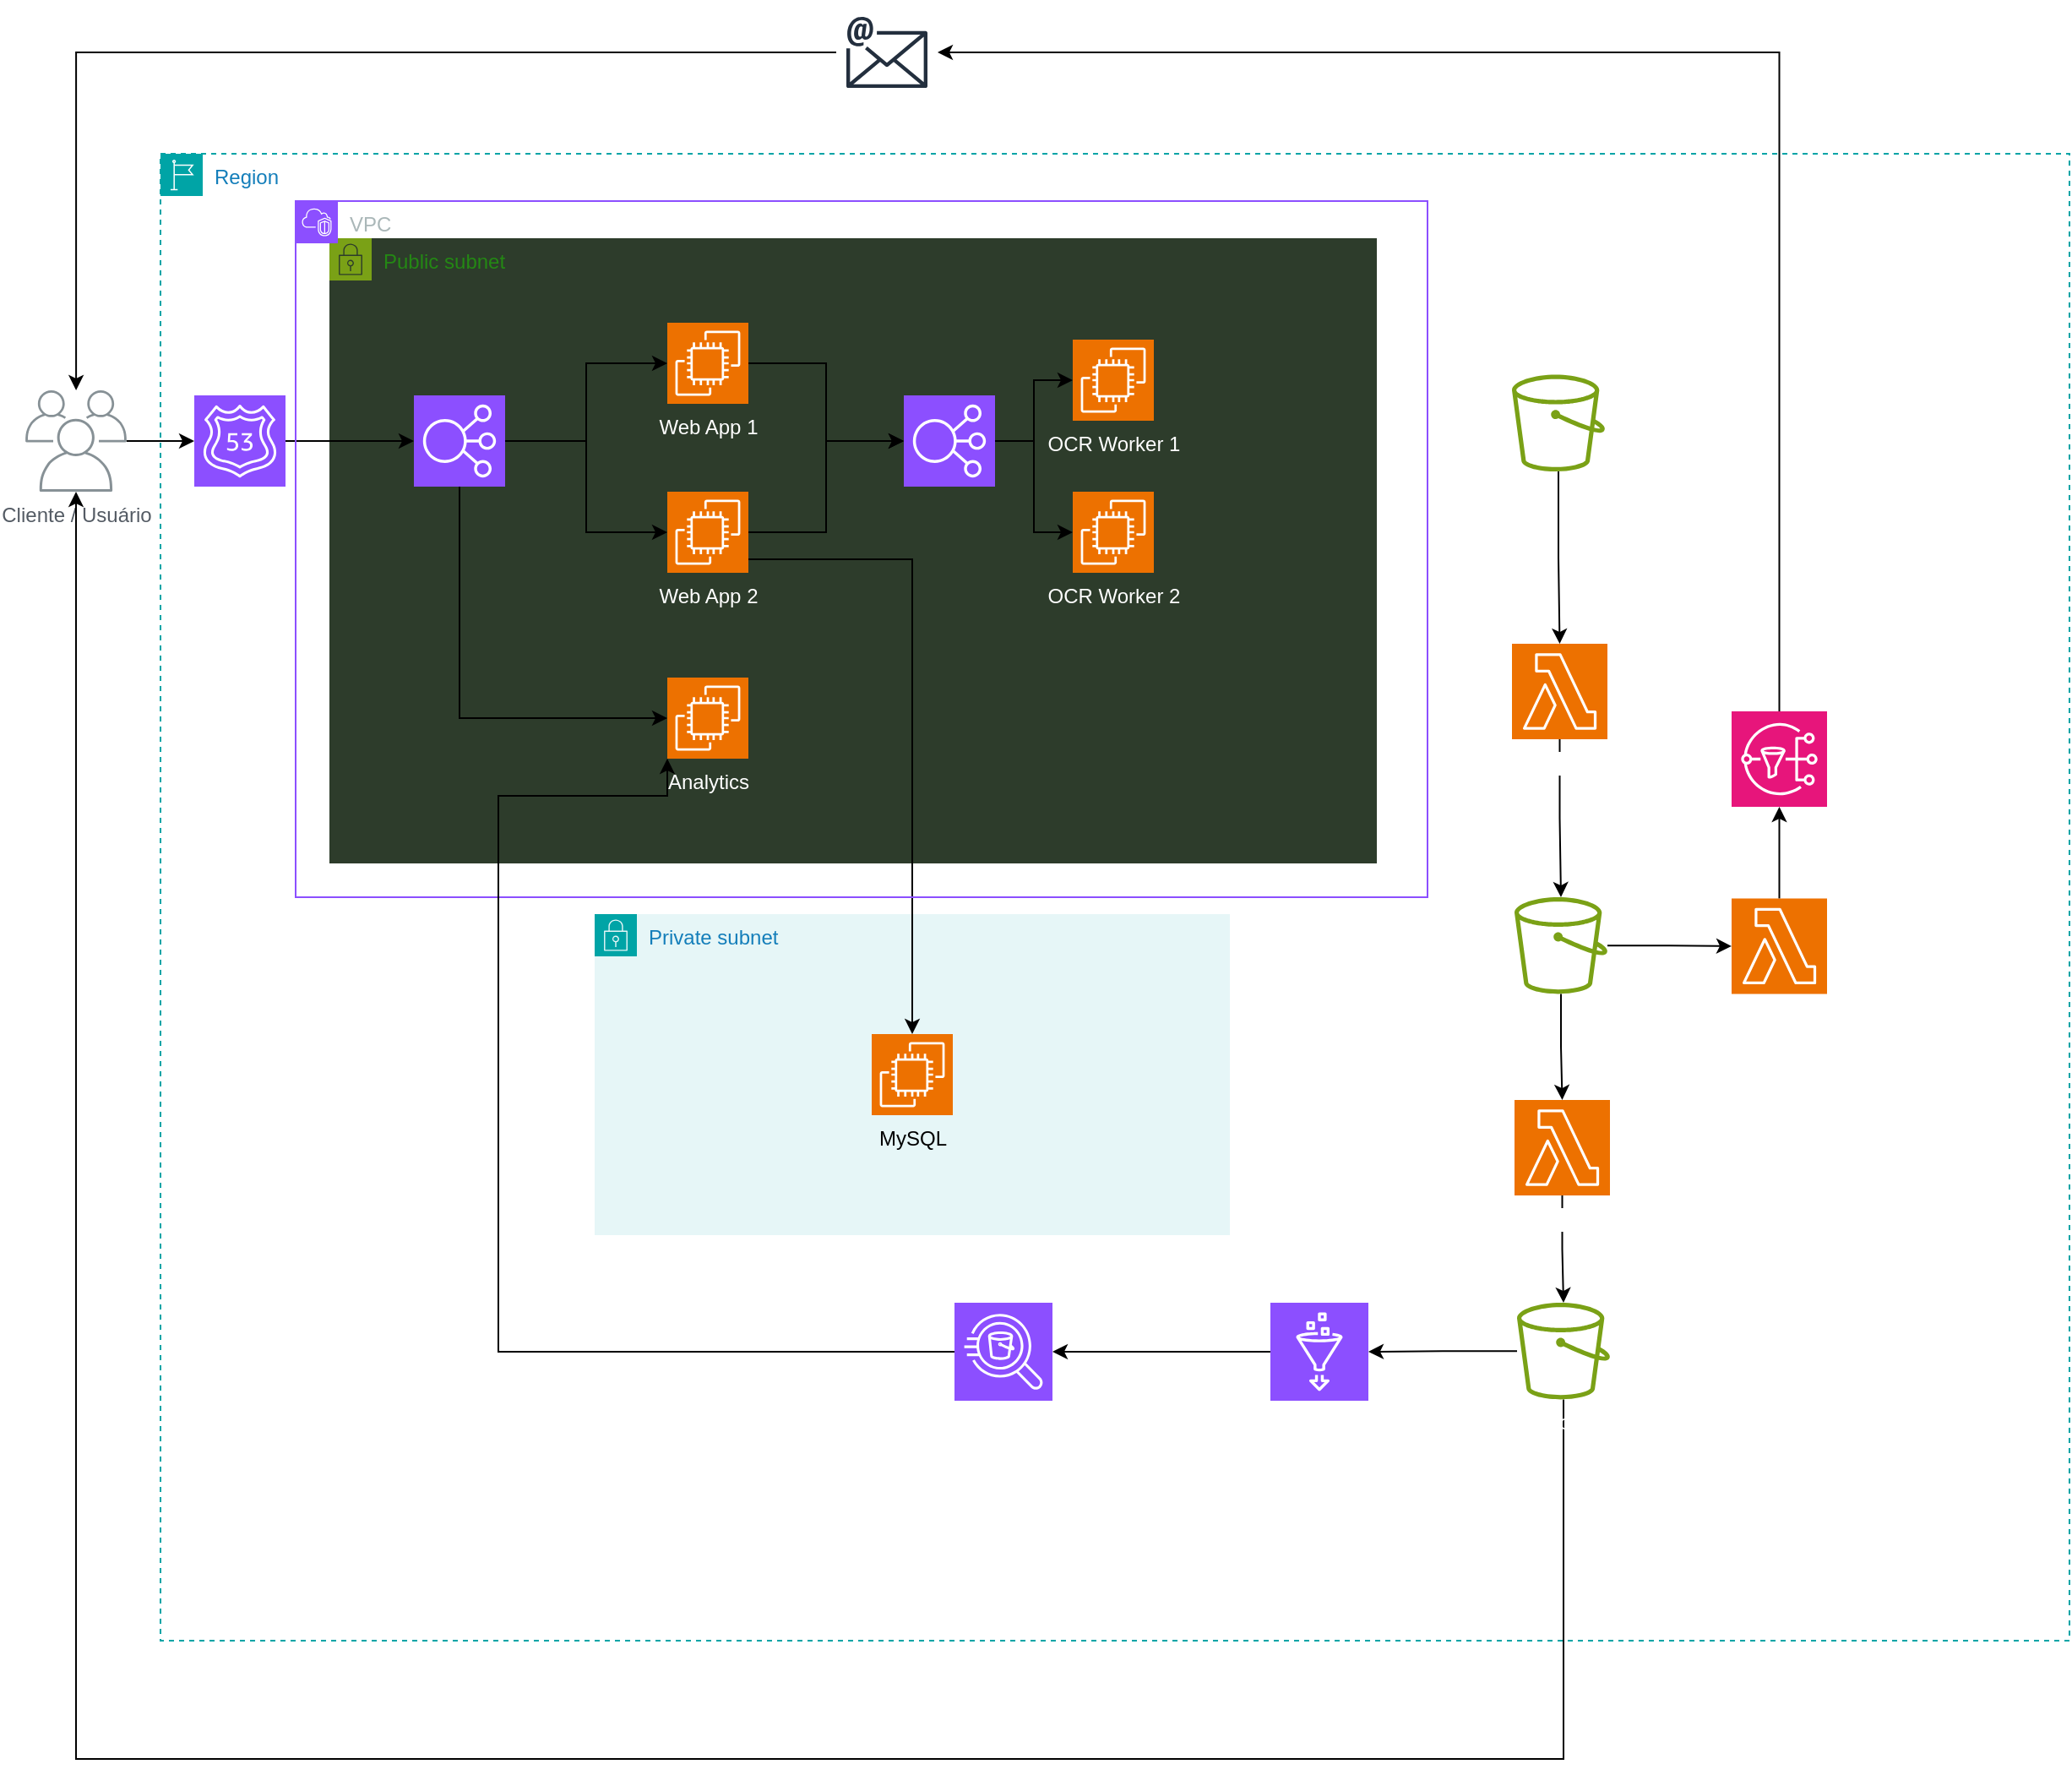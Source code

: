 <mxfile version="28.1.2">
  <diagram name="Página-1" id="hfcVUyJ-T8KApzwiuHe0">
    <mxGraphModel dx="1783" dy="1051" grid="1" gridSize="10" guides="1" tooltips="1" connect="1" arrows="1" fold="1" page="1" pageScale="1" pageWidth="827" pageHeight="1169" math="0" shadow="0">
      <root>
        <mxCell id="0" />
        <mxCell id="1" parent="0" />
        <mxCell id="Kb_YRcVbUNTg5b5ypHSj-3" value="Cliente / Usuário" style="sketch=0;outlineConnect=0;gradientColor=none;fontColor=#545B64;strokeColor=none;fillColor=#879196;dashed=0;verticalLabelPosition=bottom;verticalAlign=top;align=center;html=1;fontSize=12;fontStyle=0;aspect=fixed;shape=mxgraph.aws4.illustration_users;pointerEvents=1" vertex="1" parent="1">
          <mxGeometry x="90" y="260" width="60" height="60" as="geometry" />
        </mxCell>
        <mxCell id="Kb_YRcVbUNTg5b5ypHSj-7" style="edgeStyle=orthogonalEdgeStyle;rounded=0;orthogonalLoop=1;jettySize=auto;html=1;entryX=0;entryY=0.5;entryDx=0;entryDy=0;entryPerimeter=0;" edge="1" parent="1" source="Kb_YRcVbUNTg5b5ypHSj-3" target="Kb_YRcVbUNTg5b5ypHSj-6">
          <mxGeometry relative="1" as="geometry" />
        </mxCell>
        <mxCell id="Kb_YRcVbUNTg5b5ypHSj-18" value="Region" style="points=[[0,0],[0.25,0],[0.5,0],[0.75,0],[1,0],[1,0.25],[1,0.5],[1,0.75],[1,1],[0.75,1],[0.5,1],[0.25,1],[0,1],[0,0.75],[0,0.5],[0,0.25]];outlineConnect=0;gradientColor=none;html=1;whiteSpace=wrap;fontSize=12;fontStyle=0;container=0;pointerEvents=0;collapsible=0;recursiveResize=0;shape=mxgraph.aws4.group;grIcon=mxgraph.aws4.group_region;strokeColor=#00A4A6;fillColor=none;verticalAlign=top;align=left;spacingLeft=30;fontColor=#147EBA;dashed=1;" vertex="1" parent="1">
          <mxGeometry x="170" y="120" width="1130" height="880" as="geometry" />
        </mxCell>
        <mxCell id="Kb_YRcVbUNTg5b5ypHSj-20" value="Public subnet" style="points=[[0,0],[0.25,0],[0.5,0],[0.75,0],[1,0],[1,0.25],[1,0.5],[1,0.75],[1,1],[0.75,1],[0.5,1],[0.25,1],[0,1],[0,0.75],[0,0.5],[0,0.25]];outlineConnect=0;gradientColor=none;html=1;whiteSpace=wrap;fontSize=12;fontStyle=0;container=0;pointerEvents=0;collapsible=0;recursiveResize=0;shape=mxgraph.aws4.group;grIcon=mxgraph.aws4.group_security_group;grStroke=0;strokeColor=#7AA116;fillColor=#2D3C2B;verticalAlign=top;align=left;spacingLeft=30;fontColor=#248814;dashed=0;movable=1;resizable=1;rotatable=1;deletable=1;editable=1;locked=0;connectable=1;" vertex="1" parent="1">
          <mxGeometry x="270" y="170" width="620" height="370" as="geometry" />
        </mxCell>
        <mxCell id="Kb_YRcVbUNTg5b5ypHSj-17" value="" style="sketch=0;points=[[0,0,0],[0.25,0,0],[0.5,0,0],[0.75,0,0],[1,0,0],[0,1,0],[0.25,1,0],[0.5,1,0],[0.75,1,0],[1,1,0],[0,0.25,0],[0,0.5,0],[0,0.75,0],[1,0.25,0],[1,0.5,0],[1,0.75,0]];outlineConnect=0;fontColor=#232F3E;fillColor=#8C4FFF;strokeColor=#ffffff;dashed=0;verticalLabelPosition=bottom;verticalAlign=top;align=center;html=1;fontSize=12;fontStyle=0;aspect=fixed;shape=mxgraph.aws4.resourceIcon;resIcon=mxgraph.aws4.elastic_load_balancing;" vertex="1" parent="1">
          <mxGeometry x="610" y="263" width="54" height="54" as="geometry" />
        </mxCell>
        <mxCell id="Kb_YRcVbUNTg5b5ypHSj-24" style="edgeStyle=orthogonalEdgeStyle;rounded=0;orthogonalLoop=1;jettySize=auto;html=1;entryX=0;entryY=0.5;entryDx=0;entryDy=0;entryPerimeter=0;" edge="1" parent="1" source="Kb_YRcVbUNTg5b5ypHSj-8" target="Kb_YRcVbUNTg5b5ypHSj-11">
          <mxGeometry relative="1" as="geometry" />
        </mxCell>
        <mxCell id="Kb_YRcVbUNTg5b5ypHSj-25" style="edgeStyle=orthogonalEdgeStyle;rounded=0;orthogonalLoop=1;jettySize=auto;html=1;entryX=0;entryY=0.5;entryDx=0;entryDy=0;entryPerimeter=0;" edge="1" parent="1" source="Kb_YRcVbUNTg5b5ypHSj-8" target="Kb_YRcVbUNTg5b5ypHSj-12">
          <mxGeometry relative="1" as="geometry" />
        </mxCell>
        <mxCell id="Kb_YRcVbUNTg5b5ypHSj-26" style="edgeStyle=orthogonalEdgeStyle;rounded=0;orthogonalLoop=1;jettySize=auto;html=1;entryX=0;entryY=0.5;entryDx=0;entryDy=0;entryPerimeter=0;" edge="1" parent="1" source="Kb_YRcVbUNTg5b5ypHSj-11" target="Kb_YRcVbUNTg5b5ypHSj-17">
          <mxGeometry relative="1" as="geometry" />
        </mxCell>
        <mxCell id="Kb_YRcVbUNTg5b5ypHSj-27" style="edgeStyle=orthogonalEdgeStyle;rounded=0;orthogonalLoop=1;jettySize=auto;html=1;entryX=0;entryY=0.5;entryDx=0;entryDy=0;entryPerimeter=0;" edge="1" parent="1" source="Kb_YRcVbUNTg5b5ypHSj-12" target="Kb_YRcVbUNTg5b5ypHSj-17">
          <mxGeometry relative="1" as="geometry" />
        </mxCell>
        <mxCell id="Kb_YRcVbUNTg5b5ypHSj-28" style="edgeStyle=orthogonalEdgeStyle;rounded=0;orthogonalLoop=1;jettySize=auto;html=1;entryX=0;entryY=0.5;entryDx=0;entryDy=0;entryPerimeter=0;" edge="1" parent="1" source="Kb_YRcVbUNTg5b5ypHSj-17" target="Kb_YRcVbUNTg5b5ypHSj-14">
          <mxGeometry relative="1" as="geometry" />
        </mxCell>
        <mxCell id="Kb_YRcVbUNTg5b5ypHSj-29" style="edgeStyle=orthogonalEdgeStyle;rounded=0;orthogonalLoop=1;jettySize=auto;html=1;entryX=0;entryY=0.5;entryDx=0;entryDy=0;entryPerimeter=0;" edge="1" parent="1" source="Kb_YRcVbUNTg5b5ypHSj-17" target="Kb_YRcVbUNTg5b5ypHSj-13">
          <mxGeometry relative="1" as="geometry" />
        </mxCell>
        <mxCell id="Kb_YRcVbUNTg5b5ypHSj-12" value="&lt;font style=&quot;color: rgb(255, 255, 255);&quot;&gt;Web App 2&lt;/font&gt;" style="sketch=0;points=[[0,0,0],[0.25,0,0],[0.5,0,0],[0.75,0,0],[1,0,0],[0,1,0],[0.25,1,0],[0.5,1,0],[0.75,1,0],[1,1,0],[0,0.25,0],[0,0.5,0],[0,0.75,0],[1,0.25,0],[1,0.5,0],[1,0.75,0]];outlineConnect=0;fontColor=#3D3D3E;fillColor=#ED7100;strokeColor=#ffffff;dashed=0;verticalLabelPosition=bottom;verticalAlign=top;align=center;html=1;fontSize=12;fontStyle=0;aspect=fixed;shape=mxgraph.aws4.resourceIcon;resIcon=mxgraph.aws4.ec2;" vertex="1" parent="1">
          <mxGeometry x="470" y="320" width="48" height="48" as="geometry" />
        </mxCell>
        <mxCell id="Kb_YRcVbUNTg5b5ypHSj-11" value="&lt;font style=&quot;color: rgb(255, 255, 255);&quot;&gt;Web App 1&lt;/font&gt;" style="sketch=0;points=[[0,0,0],[0.25,0,0],[0.5,0,0],[0.75,0,0],[1,0,0],[0,1,0],[0.25,1,0],[0.5,1,0],[0.75,1,0],[1,1,0],[0,0.25,0],[0,0.5,0],[0,0.75,0],[1,0.25,0],[1,0.5,0],[1,0.75,0]];outlineConnect=0;fontColor=#232F3E;fillColor=#ED7100;strokeColor=#ffffff;dashed=0;verticalLabelPosition=bottom;verticalAlign=top;align=center;html=1;fontSize=12;fontStyle=0;aspect=fixed;shape=mxgraph.aws4.resourceIcon;resIcon=mxgraph.aws4.ec2;" vertex="1" parent="1">
          <mxGeometry x="470" y="220" width="48" height="48" as="geometry" />
        </mxCell>
        <mxCell id="Kb_YRcVbUNTg5b5ypHSj-14" value="&lt;font style=&quot;color: rgb(255, 255, 255);&quot;&gt;OCR Worker 1&lt;/font&gt;" style="sketch=0;points=[[0,0,0],[0.25,0,0],[0.5,0,0],[0.75,0,0],[1,0,0],[0,1,0],[0.25,1,0],[0.5,1,0],[0.75,1,0],[1,1,0],[0,0.25,0],[0,0.5,0],[0,0.75,0],[1,0.25,0],[1,0.5,0],[1,0.75,0]];outlineConnect=0;fontColor=#232F3E;fillColor=#ED7100;strokeColor=#ffffff;dashed=0;verticalLabelPosition=bottom;verticalAlign=top;align=center;html=1;fontSize=12;fontStyle=0;aspect=fixed;shape=mxgraph.aws4.resourceIcon;resIcon=mxgraph.aws4.ec2;" vertex="1" parent="1">
          <mxGeometry x="710" y="230" width="48" height="48" as="geometry" />
        </mxCell>
        <mxCell id="Kb_YRcVbUNTg5b5ypHSj-13" value="&lt;font style=&quot;color: rgb(255, 255, 255);&quot;&gt;OCR Worker 2&lt;/font&gt;" style="sketch=0;points=[[0,0,0],[0.25,0,0],[0.5,0,0],[0.75,0,0],[1,0,0],[0,1,0],[0.25,1,0],[0.5,1,0],[0.75,1,0],[1,1,0],[0,0.25,0],[0,0.5,0],[0,0.75,0],[1,0.25,0],[1,0.5,0],[1,0.75,0]];outlineConnect=0;fontColor=#232F3E;fillColor=#ED7100;strokeColor=#ffffff;dashed=0;verticalLabelPosition=bottom;verticalAlign=top;align=center;html=1;fontSize=12;fontStyle=0;aspect=fixed;shape=mxgraph.aws4.resourceIcon;resIcon=mxgraph.aws4.ec2;" vertex="1" parent="1">
          <mxGeometry x="710" y="320" width="48" height="48" as="geometry" />
        </mxCell>
        <mxCell id="Kb_YRcVbUNTg5b5ypHSj-31" value="Private subnet" style="points=[[0,0],[0.25,0],[0.5,0],[0.75,0],[1,0],[1,0.25],[1,0.5],[1,0.75],[1,1],[0.75,1],[0.5,1],[0.25,1],[0,1],[0,0.75],[0,0.5],[0,0.25]];outlineConnect=0;gradientColor=none;html=1;whiteSpace=wrap;fontSize=12;fontStyle=0;container=1;pointerEvents=0;collapsible=0;recursiveResize=0;shape=mxgraph.aws4.group;grIcon=mxgraph.aws4.group_security_group;grStroke=0;strokeColor=#00A4A6;fillColor=#E6F6F7;verticalAlign=top;align=left;spacingLeft=30;fontColor=#147EBA;dashed=0;" vertex="1" parent="1">
          <mxGeometry x="427" y="570" width="376" height="190" as="geometry" />
        </mxCell>
        <mxCell id="Kb_YRcVbUNTg5b5ypHSj-15" value="&lt;font style=&quot;color: rgb(0, 0, 0);&quot;&gt;MySQL&lt;/font&gt;" style="sketch=0;points=[[0,0,0],[0.25,0,0],[0.5,0,0],[0.75,0,0],[1,0,0],[0,1,0],[0.25,1,0],[0.5,1,0],[0.75,1,0],[1,1,0],[0,0.25,0],[0,0.5,0],[0,0.75,0],[1,0.25,0],[1,0.5,0],[1,0.75,0]];outlineConnect=0;fontColor=#232F3E;fillColor=#ED7100;strokeColor=#ffffff;dashed=0;verticalLabelPosition=bottom;verticalAlign=top;align=center;html=1;fontSize=12;fontStyle=0;aspect=fixed;shape=mxgraph.aws4.resourceIcon;resIcon=mxgraph.aws4.ec2;" vertex="1" parent="Kb_YRcVbUNTg5b5ypHSj-31">
          <mxGeometry x="164" y="71" width="48" height="48" as="geometry" />
        </mxCell>
        <mxCell id="Kb_YRcVbUNTg5b5ypHSj-6" value="" style="sketch=0;points=[[0,0,0],[0.25,0,0],[0.5,0,0],[0.75,0,0],[1,0,0],[0,1,0],[0.25,1,0],[0.5,1,0],[0.75,1,0],[1,1,0],[0,0.25,0],[0,0.5,0],[0,0.75,0],[1,0.25,0],[1,0.5,0],[1,0.75,0]];outlineConnect=0;fontColor=#232F3E;fillColor=#8C4FFF;strokeColor=#ffffff;dashed=0;verticalLabelPosition=bottom;verticalAlign=top;align=center;html=1;fontSize=12;fontStyle=0;aspect=fixed;shape=mxgraph.aws4.resourceIcon;resIcon=mxgraph.aws4.route_53;" vertex="1" parent="1">
          <mxGeometry x="190" y="263" width="54" height="54" as="geometry" />
        </mxCell>
        <mxCell id="Kb_YRcVbUNTg5b5ypHSj-9" style="edgeStyle=orthogonalEdgeStyle;rounded=0;orthogonalLoop=1;jettySize=auto;html=1;entryX=0;entryY=0.5;entryDx=0;entryDy=0;entryPerimeter=0;" edge="1" parent="1" source="Kb_YRcVbUNTg5b5ypHSj-6" target="Kb_YRcVbUNTg5b5ypHSj-8">
          <mxGeometry relative="1" as="geometry" />
        </mxCell>
        <mxCell id="Kb_YRcVbUNTg5b5ypHSj-8" value="" style="sketch=0;points=[[0,0,0],[0.25,0,0],[0.5,0,0],[0.75,0,0],[1,0,0],[0,1,0],[0.25,1,0],[0.5,1,0],[0.75,1,0],[1,1,0],[0,0.25,0],[0,0.5,0],[0,0.75,0],[1,0.25,0],[1,0.5,0],[1,0.75,0]];outlineConnect=0;fontColor=#232F3E;fillColor=#8C4FFF;strokeColor=#ffffff;dashed=0;verticalLabelPosition=bottom;verticalAlign=top;align=center;html=1;fontSize=12;fontStyle=0;aspect=fixed;shape=mxgraph.aws4.resourceIcon;resIcon=mxgraph.aws4.elastic_load_balancing;" vertex="1" parent="1">
          <mxGeometry x="320" y="263" width="54" height="54" as="geometry" />
        </mxCell>
        <mxCell id="Kb_YRcVbUNTg5b5ypHSj-10" value="&lt;font style=&quot;color: rgb(255, 255, 255);&quot;&gt;Analytics&lt;/font&gt;" style="sketch=0;points=[[0,0,0],[0.25,0,0],[0.5,0,0],[0.75,0,0],[1,0,0],[0,1,0],[0.25,1,0],[0.5,1,0],[0.75,1,0],[1,1,0],[0,0.25,0],[0,0.5,0],[0,0.75,0],[1,0.25,0],[1,0.5,0],[1,0.75,0]];outlineConnect=0;fontColor=#232F3E;fillColor=#ED7100;strokeColor=#ffffff;dashed=0;verticalLabelPosition=bottom;verticalAlign=top;align=center;html=1;fontSize=12;fontStyle=0;aspect=fixed;shape=mxgraph.aws4.resourceIcon;resIcon=mxgraph.aws4.ec2;" vertex="1" parent="1">
          <mxGeometry x="470" y="430" width="48" height="48" as="geometry" />
        </mxCell>
        <mxCell id="Kb_YRcVbUNTg5b5ypHSj-16" style="edgeStyle=orthogonalEdgeStyle;rounded=0;orthogonalLoop=1;jettySize=auto;html=1;entryX=0;entryY=0.5;entryDx=0;entryDy=0;entryPerimeter=0;exitX=0.5;exitY=1;exitDx=0;exitDy=0;exitPerimeter=0;" edge="1" parent="1" source="Kb_YRcVbUNTg5b5ypHSj-8" target="Kb_YRcVbUNTg5b5ypHSj-10">
          <mxGeometry relative="1" as="geometry" />
        </mxCell>
        <mxCell id="Kb_YRcVbUNTg5b5ypHSj-32" style="edgeStyle=orthogonalEdgeStyle;rounded=0;orthogonalLoop=1;jettySize=auto;html=1;entryX=0.5;entryY=0;entryDx=0;entryDy=0;entryPerimeter=0;" edge="1" parent="1" source="Kb_YRcVbUNTg5b5ypHSj-12" target="Kb_YRcVbUNTg5b5ypHSj-15">
          <mxGeometry relative="1" as="geometry">
            <Array as="points">
              <mxPoint x="615" y="360" />
            </Array>
          </mxGeometry>
        </mxCell>
        <mxCell id="Kb_YRcVbUNTg5b5ypHSj-33" value="VPC" style="points=[[0,0],[0.25,0],[0.5,0],[0.75,0],[1,0],[1,0.25],[1,0.5],[1,0.75],[1,1],[0.75,1],[0.5,1],[0.25,1],[0,1],[0,0.75],[0,0.5],[0,0.25]];outlineConnect=0;gradientColor=none;html=1;whiteSpace=wrap;fontSize=12;fontStyle=0;container=1;pointerEvents=0;collapsible=0;recursiveResize=0;shape=mxgraph.aws4.group;grIcon=mxgraph.aws4.group_vpc2;strokeColor=#8C4FFF;fillColor=none;verticalAlign=top;align=left;spacingLeft=30;fontColor=#AAB7B8;dashed=0;" vertex="1" parent="1">
          <mxGeometry x="250" y="148" width="670" height="412" as="geometry" />
        </mxCell>
        <mxCell id="Kb_YRcVbUNTg5b5ypHSj-34" value="&lt;font style=&quot;color: rgb(255, 255, 255);&quot;&gt;Bronze&lt;/font&gt;&lt;div&gt;&lt;br&gt;&lt;/div&gt;" style="sketch=0;outlineConnect=0;fontColor=#232F3E;gradientColor=none;fillColor=#7AA116;strokeColor=none;dashed=0;verticalLabelPosition=bottom;verticalAlign=top;align=center;html=1;fontSize=12;fontStyle=0;aspect=fixed;pointerEvents=1;shape=mxgraph.aws4.bucket;" vertex="1" parent="1">
          <mxGeometry x="970" y="250.8" width="55" height="57.2" as="geometry" />
        </mxCell>
        <mxCell id="Kb_YRcVbUNTg5b5ypHSj-39" style="edgeStyle=orthogonalEdgeStyle;rounded=0;orthogonalLoop=1;jettySize=auto;html=1;" edge="1" parent="1" source="Kb_YRcVbUNTg5b5ypHSj-36" target="Kb_YRcVbUNTg5b5ypHSj-38">
          <mxGeometry relative="1" as="geometry" />
        </mxCell>
        <mxCell id="Kb_YRcVbUNTg5b5ypHSj-36" value="&lt;span style=&quot;background-color: light-dark(#ffffff, var(--ge-dark-color, #121212));&quot;&gt;&lt;font style=&quot;color: rgb(255, 255, 255);&quot;&gt;ETL&lt;/font&gt;&lt;/span&gt;" style="sketch=0;points=[[0,0,0],[0.25,0,0],[0.5,0,0],[0.75,0,0],[1,0,0],[0,1,0],[0.25,1,0],[0.5,1,0],[0.75,1,0],[1,1,0],[0,0.25,0],[0,0.5,0],[0,0.75,0],[1,0.25,0],[1,0.5,0],[1,0.75,0]];outlineConnect=0;fontColor=#232F3E;fillColor=#ED7100;strokeColor=#ffffff;dashed=0;verticalLabelPosition=bottom;verticalAlign=top;align=center;html=1;fontSize=12;fontStyle=0;aspect=fixed;shape=mxgraph.aws4.resourceIcon;resIcon=mxgraph.aws4.lambda;" vertex="1" parent="1">
          <mxGeometry x="970" y="410" width="56.5" height="56.5" as="geometry" />
        </mxCell>
        <mxCell id="Kb_YRcVbUNTg5b5ypHSj-37" style="edgeStyle=orthogonalEdgeStyle;rounded=0;orthogonalLoop=1;jettySize=auto;html=1;entryX=0.5;entryY=0;entryDx=0;entryDy=0;entryPerimeter=0;" edge="1" parent="1" source="Kb_YRcVbUNTg5b5ypHSj-34" target="Kb_YRcVbUNTg5b5ypHSj-36">
          <mxGeometry relative="1" as="geometry" />
        </mxCell>
        <mxCell id="Kb_YRcVbUNTg5b5ypHSj-38" value="&lt;div&gt;&lt;font color=&quot;#ffffff&quot;&gt;Silver&lt;/font&gt;&lt;/div&gt;" style="sketch=0;outlineConnect=0;fontColor=#232F3E;gradientColor=none;fillColor=#7AA116;strokeColor=none;dashed=0;verticalLabelPosition=bottom;verticalAlign=top;align=center;html=1;fontSize=12;fontStyle=0;aspect=fixed;pointerEvents=1;shape=mxgraph.aws4.bucket;" vertex="1" parent="1">
          <mxGeometry x="971.5" y="560" width="55" height="57.2" as="geometry" />
        </mxCell>
        <mxCell id="Kb_YRcVbUNTg5b5ypHSj-40" value="&lt;span style=&quot;background-color: light-dark(#ffffff, var(--ge-dark-color, #121212));&quot;&gt;&lt;font style=&quot;color: rgb(255, 255, 255);&quot;&gt;ETL&lt;/font&gt;&lt;/span&gt;" style="sketch=0;points=[[0,0,0],[0.25,0,0],[0.5,0,0],[0.75,0,0],[1,0,0],[0,1,0],[0.25,1,0],[0.5,1,0],[0.75,1,0],[1,1,0],[0,0.25,0],[0,0.5,0],[0,0.75,0],[1,0.25,0],[1,0.5,0],[1,0.75,0]];outlineConnect=0;fontColor=#232F3E;fillColor=#ED7100;strokeColor=#ffffff;dashed=0;verticalLabelPosition=bottom;verticalAlign=top;align=center;html=1;fontSize=12;fontStyle=0;aspect=fixed;shape=mxgraph.aws4.resourceIcon;resIcon=mxgraph.aws4.lambda;" vertex="1" parent="1">
          <mxGeometry x="1100" y="560.7" width="56.5" height="56.5" as="geometry" />
        </mxCell>
        <mxCell id="Kb_YRcVbUNTg5b5ypHSj-41" style="edgeStyle=orthogonalEdgeStyle;rounded=0;orthogonalLoop=1;jettySize=auto;html=1;entryX=0;entryY=0.5;entryDx=0;entryDy=0;entryPerimeter=0;" edge="1" parent="1" source="Kb_YRcVbUNTg5b5ypHSj-38" target="Kb_YRcVbUNTg5b5ypHSj-40">
          <mxGeometry relative="1" as="geometry" />
        </mxCell>
        <mxCell id="Kb_YRcVbUNTg5b5ypHSj-45" style="edgeStyle=orthogonalEdgeStyle;rounded=0;orthogonalLoop=1;jettySize=auto;html=1;" edge="1" parent="1" source="Kb_YRcVbUNTg5b5ypHSj-42" target="Kb_YRcVbUNTg5b5ypHSj-44">
          <mxGeometry relative="1" as="geometry">
            <Array as="points">
              <mxPoint x="1128" y="60" />
            </Array>
          </mxGeometry>
        </mxCell>
        <mxCell id="Kb_YRcVbUNTg5b5ypHSj-42" value="&lt;font style=&quot;color: rgb(255, 255, 255);&quot;&gt;RTR - Topic&lt;/font&gt;" style="sketch=0;points=[[0,0,0],[0.25,0,0],[0.5,0,0],[0.75,0,0],[1,0,0],[0,1,0],[0.25,1,0],[0.5,1,0],[0.75,1,0],[1,1,0],[0,0.25,0],[0,0.5,0],[0,0.75,0],[1,0.25,0],[1,0.5,0],[1,0.75,0]];outlineConnect=0;fontColor=#232F3E;fillColor=#E7157B;strokeColor=#ffffff;dashed=0;verticalLabelPosition=bottom;verticalAlign=top;align=center;html=1;fontSize=12;fontStyle=0;aspect=fixed;shape=mxgraph.aws4.resourceIcon;resIcon=mxgraph.aws4.sns;" vertex="1" parent="1">
          <mxGeometry x="1100" y="450" width="56.5" height="56.5" as="geometry" />
        </mxCell>
        <mxCell id="Kb_YRcVbUNTg5b5ypHSj-43" style="edgeStyle=orthogonalEdgeStyle;rounded=0;orthogonalLoop=1;jettySize=auto;html=1;entryX=0.5;entryY=1;entryDx=0;entryDy=0;entryPerimeter=0;" edge="1" parent="1" source="Kb_YRcVbUNTg5b5ypHSj-40" target="Kb_YRcVbUNTg5b5ypHSj-42">
          <mxGeometry relative="1" as="geometry" />
        </mxCell>
        <mxCell id="Kb_YRcVbUNTg5b5ypHSj-46" style="edgeStyle=orthogonalEdgeStyle;rounded=0;orthogonalLoop=1;jettySize=auto;html=1;" edge="1" parent="1" source="Kb_YRcVbUNTg5b5ypHSj-44" target="Kb_YRcVbUNTg5b5ypHSj-3">
          <mxGeometry relative="1" as="geometry" />
        </mxCell>
        <mxCell id="Kb_YRcVbUNTg5b5ypHSj-44" value="&lt;font style=&quot;color: rgb(255, 255, 255);&quot;&gt;Email&lt;/font&gt;" style="sketch=0;outlineConnect=0;fontColor=#232F3E;gradientColor=none;strokeColor=#232F3E;fillColor=#ffffff;dashed=0;verticalLabelPosition=bottom;verticalAlign=top;align=center;html=1;fontSize=12;fontStyle=0;aspect=fixed;shape=mxgraph.aws4.resourceIcon;resIcon=mxgraph.aws4.email;" vertex="1" parent="1">
          <mxGeometry x="570" y="30" width="60" height="60" as="geometry" />
        </mxCell>
        <mxCell id="Kb_YRcVbUNTg5b5ypHSj-56" style="edgeStyle=orthogonalEdgeStyle;rounded=0;orthogonalLoop=1;jettySize=auto;html=1;" edge="1" parent="1" source="Kb_YRcVbUNTg5b5ypHSj-47" target="Kb_YRcVbUNTg5b5ypHSj-3">
          <mxGeometry relative="1" as="geometry">
            <Array as="points">
              <mxPoint x="1000" y="1070" />
              <mxPoint x="120" y="1070" />
            </Array>
          </mxGeometry>
        </mxCell>
        <mxCell id="Kb_YRcVbUNTg5b5ypHSj-47" value="&lt;div&gt;&lt;font color=&quot;#ffffff&quot;&gt;Gold&lt;/font&gt;&lt;/div&gt;" style="sketch=0;outlineConnect=0;fontColor=#232F3E;gradientColor=none;fillColor=#7AA116;strokeColor=none;dashed=0;verticalLabelPosition=bottom;verticalAlign=top;align=center;html=1;fontSize=12;fontStyle=0;aspect=fixed;pointerEvents=1;shape=mxgraph.aws4.bucket;" vertex="1" parent="1">
          <mxGeometry x="973" y="800" width="55" height="57.2" as="geometry" />
        </mxCell>
        <mxCell id="Kb_YRcVbUNTg5b5ypHSj-50" style="edgeStyle=orthogonalEdgeStyle;rounded=0;orthogonalLoop=1;jettySize=auto;html=1;" edge="1" parent="1" source="Kb_YRcVbUNTg5b5ypHSj-48" target="Kb_YRcVbUNTg5b5ypHSj-47">
          <mxGeometry relative="1" as="geometry" />
        </mxCell>
        <mxCell id="Kb_YRcVbUNTg5b5ypHSj-48" value="&lt;span style=&quot;background-color: light-dark(#ffffff, var(--ge-dark-color, #121212));&quot;&gt;&lt;font style=&quot;color: rgb(255, 255, 255);&quot;&gt;ETL&lt;/font&gt;&lt;/span&gt;" style="sketch=0;points=[[0,0,0],[0.25,0,0],[0.5,0,0],[0.75,0,0],[1,0,0],[0,1,0],[0.25,1,0],[0.5,1,0],[0.75,1,0],[1,1,0],[0,0.25,0],[0,0.5,0],[0,0.75,0],[1,0.25,0],[1,0.5,0],[1,0.75,0]];outlineConnect=0;fontColor=#232F3E;fillColor=#ED7100;strokeColor=#ffffff;dashed=0;verticalLabelPosition=bottom;verticalAlign=top;align=center;html=1;fontSize=12;fontStyle=0;aspect=fixed;shape=mxgraph.aws4.resourceIcon;resIcon=mxgraph.aws4.lambda;" vertex="1" parent="1">
          <mxGeometry x="971.5" y="680" width="56.5" height="56.5" as="geometry" />
        </mxCell>
        <mxCell id="Kb_YRcVbUNTg5b5ypHSj-49" style="edgeStyle=orthogonalEdgeStyle;rounded=0;orthogonalLoop=1;jettySize=auto;html=1;entryX=0.5;entryY=0;entryDx=0;entryDy=0;entryPerimeter=0;" edge="1" parent="1" source="Kb_YRcVbUNTg5b5ypHSj-38" target="Kb_YRcVbUNTg5b5ypHSj-48">
          <mxGeometry relative="1" as="geometry" />
        </mxCell>
        <mxCell id="Kb_YRcVbUNTg5b5ypHSj-51" value="&lt;span style=&quot;background-color: light-dark(#ffffff, var(--ge-dark-color, #121212));&quot;&gt;&lt;font style=&quot;color: rgb(255, 255, 255);&quot;&gt;Glue&lt;/font&gt;&lt;/span&gt;" style="sketch=0;points=[[0,0,0],[0.25,0,0],[0.5,0,0],[0.75,0,0],[1,0,0],[0,1,0],[0.25,1,0],[0.5,1,0],[0.75,1,0],[1,1,0],[0,0.25,0],[0,0.5,0],[0,0.75,0],[1,0.25,0],[1,0.5,0],[1,0.75,0]];outlineConnect=0;fontColor=#232F3E;fillColor=#8C4FFF;strokeColor=#ffffff;dashed=0;verticalLabelPosition=bottom;verticalAlign=top;align=center;html=1;fontSize=12;fontStyle=0;aspect=fixed;shape=mxgraph.aws4.resourceIcon;resIcon=mxgraph.aws4.glue;" vertex="1" parent="1">
          <mxGeometry x="827" y="800" width="58" height="58" as="geometry" />
        </mxCell>
        <mxCell id="Kb_YRcVbUNTg5b5ypHSj-52" style="edgeStyle=orthogonalEdgeStyle;rounded=0;orthogonalLoop=1;jettySize=auto;html=1;entryX=1;entryY=0.5;entryDx=0;entryDy=0;entryPerimeter=0;" edge="1" parent="1" source="Kb_YRcVbUNTg5b5ypHSj-47" target="Kb_YRcVbUNTg5b5ypHSj-51">
          <mxGeometry relative="1" as="geometry" />
        </mxCell>
        <mxCell id="Kb_YRcVbUNTg5b5ypHSj-53" value="&lt;font style=&quot;color: rgb(255, 255, 255);&quot;&gt;Athena&lt;/font&gt;" style="sketch=0;points=[[0,0,0],[0.25,0,0],[0.5,0,0],[0.75,0,0],[1,0,0],[0,1,0],[0.25,1,0],[0.5,1,0],[0.75,1,0],[1,1,0],[0,0.25,0],[0,0.5,0],[0,0.75,0],[1,0.25,0],[1,0.5,0],[1,0.75,0]];outlineConnect=0;fontColor=#232F3E;fillColor=#8C4FFF;strokeColor=#ffffff;dashed=0;verticalLabelPosition=bottom;verticalAlign=top;align=center;html=1;fontSize=12;fontStyle=0;aspect=fixed;shape=mxgraph.aws4.resourceIcon;resIcon=mxgraph.aws4.athena;" vertex="1" parent="1">
          <mxGeometry x="640" y="800" width="58" height="58" as="geometry" />
        </mxCell>
        <mxCell id="Kb_YRcVbUNTg5b5ypHSj-54" style="edgeStyle=orthogonalEdgeStyle;rounded=0;orthogonalLoop=1;jettySize=auto;html=1;entryX=1;entryY=0.5;entryDx=0;entryDy=0;entryPerimeter=0;" edge="1" parent="1" source="Kb_YRcVbUNTg5b5ypHSj-51" target="Kb_YRcVbUNTg5b5ypHSj-53">
          <mxGeometry relative="1" as="geometry" />
        </mxCell>
        <mxCell id="Kb_YRcVbUNTg5b5ypHSj-55" style="edgeStyle=orthogonalEdgeStyle;rounded=0;orthogonalLoop=1;jettySize=auto;html=1;" edge="1" parent="1" source="Kb_YRcVbUNTg5b5ypHSj-53" target="Kb_YRcVbUNTg5b5ypHSj-10">
          <mxGeometry relative="1" as="geometry">
            <Array as="points">
              <mxPoint x="370" y="829" />
              <mxPoint x="370" y="500" />
              <mxPoint x="470" y="500" />
            </Array>
          </mxGeometry>
        </mxCell>
      </root>
    </mxGraphModel>
  </diagram>
</mxfile>
